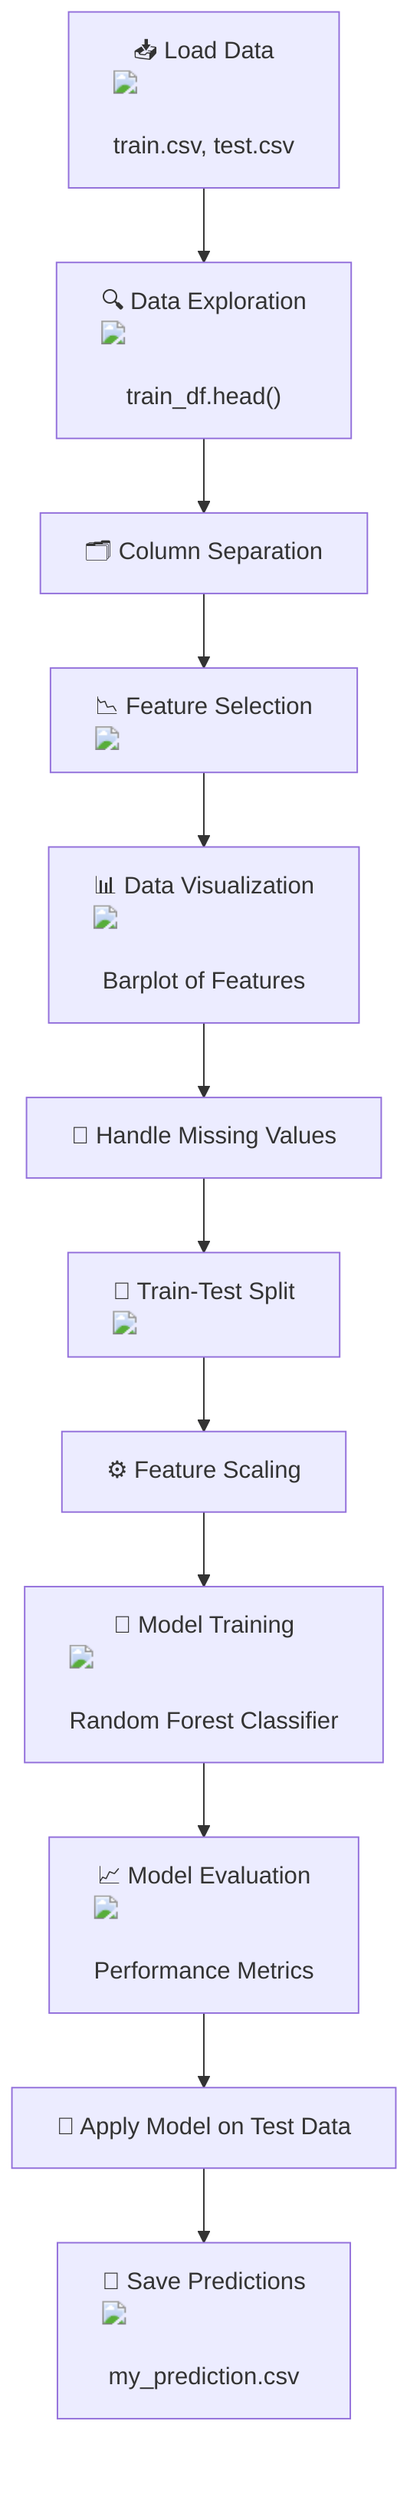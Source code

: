 flowchart TD
    A["📥 Load Data <img src='file.svg' /> <br/> train.csv, test.csv"] --> B["🔍 Data Exploration <img src='table.svg' /> <br/> train_df.head()"]
    B --> C["🗂️ Column Separation"]
    C --> D["📉 Feature Selection <img src='column_split.svg' />"]
    D --> E["📊 Data Visualization <img src='barplot_template.svg' /> <br/> Barplot of Features"]
    E --> F["🧹 Handle Missing Values"]
    F --> G["🔁 Train-Test Split <img src='row_split.svg' />"]
    G --> H["⚙️ Feature Scaling"]
    H --> I["🚀 Model Training <img src='brain.svg' /> <br/> Random Forest Classifier"]
    I --> J["📈 Model Evaluation <img src='scatter_plot_template.svg' /> <br/> Performance Metrics"]
    J --> K["🔄 Apply Model on Test Data"]
    K --> L["📁 Save Predictions <img src='file.svg' /> <br/> my_prediction.csv"]